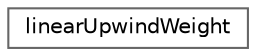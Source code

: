 digraph "Graphical Class Hierarchy"
{
 // LATEX_PDF_SIZE
  bgcolor="transparent";
  edge [fontname=Helvetica,fontsize=10,labelfontname=Helvetica,labelfontsize=10];
  node [fontname=Helvetica,fontsize=10,shape=box,height=0.2,width=0.4];
  rankdir="LR";
  Node0 [id="Node000000",label="linearUpwindWeight",height=0.2,width=0.4,color="grey40", fillcolor="white", style="filled",URL="$classFoam_1_1linearUpwindWeight.html",tooltip="Class with operator() which returns the weighting factors for the linear-upwind differencing scheme...."];
}
